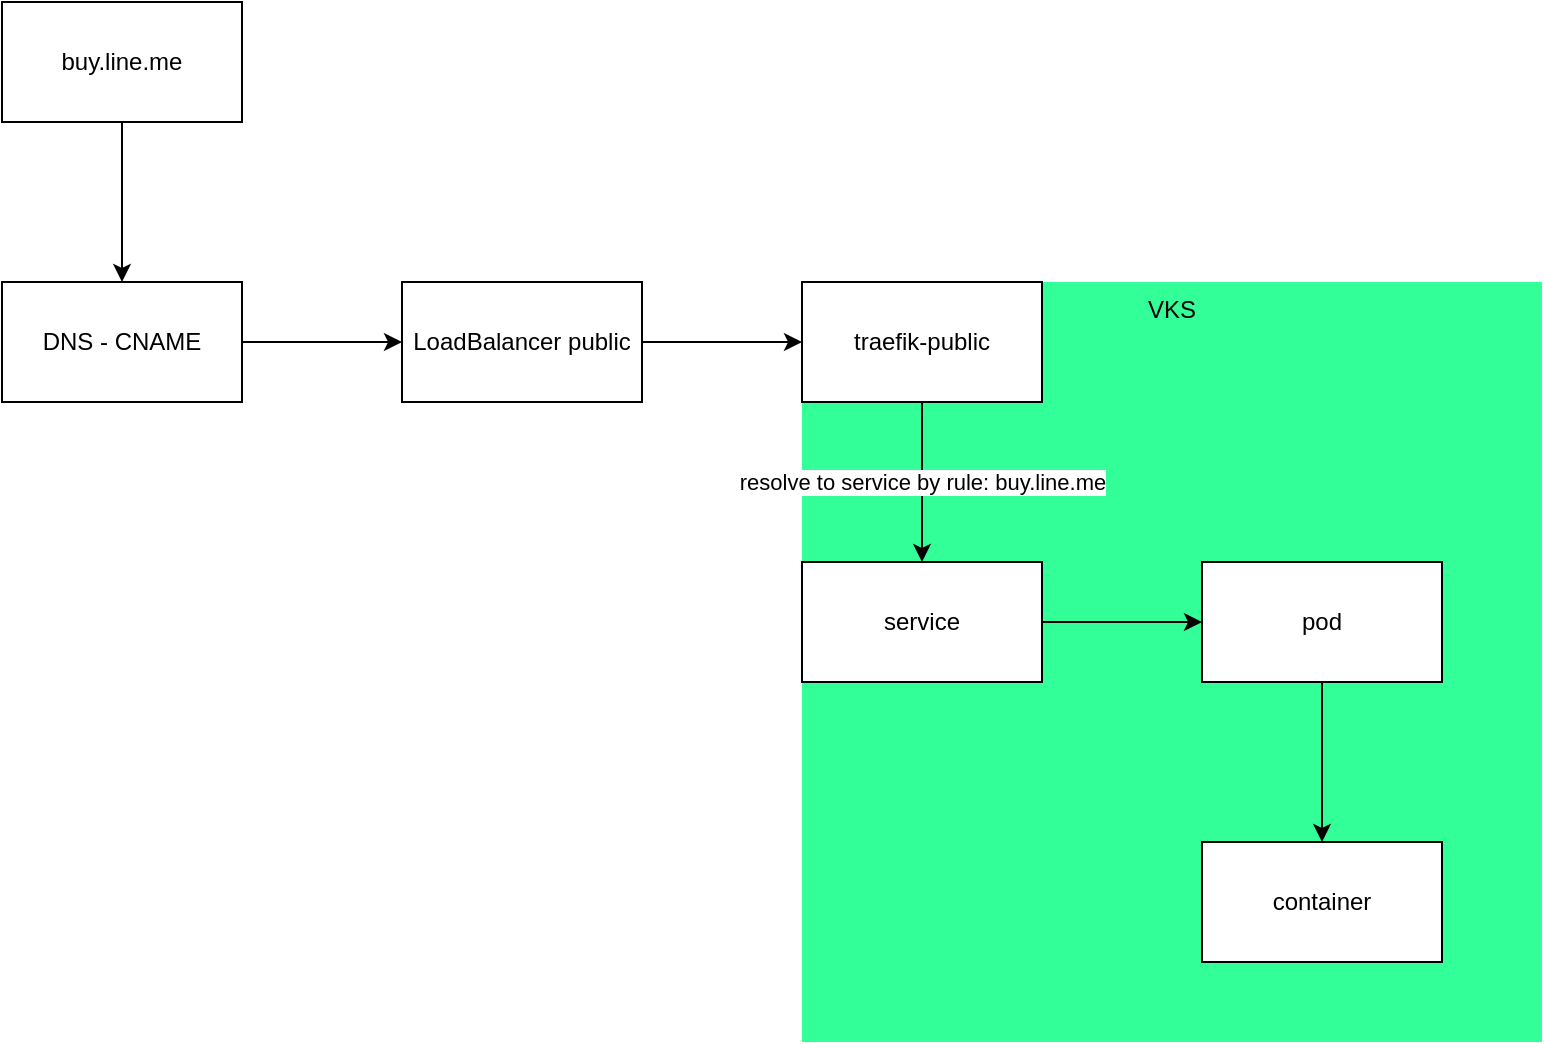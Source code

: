<mxfile version="12.5.1" type="github">
  <diagram id="KRTKBKxZudRrld9R8o7Q" name="Page-1">
    <mxGraphModel dx="1186" dy="741" grid="1" gridSize="10" guides="1" tooltips="1" connect="1" arrows="1" fold="1" page="1" pageScale="1" pageWidth="827" pageHeight="1169" math="0" shadow="0">
      <root>
        <mxCell id="0"/>
        <mxCell id="1" parent="0"/>
        <mxCell id="SDYtCLWi_q_EeFBWO2lE-3" value="" style="edgeStyle=orthogonalEdgeStyle;rounded=0;orthogonalLoop=1;jettySize=auto;html=1;" edge="1" parent="1" source="SDYtCLWi_q_EeFBWO2lE-1" target="SDYtCLWi_q_EeFBWO2lE-2">
          <mxGeometry relative="1" as="geometry"/>
        </mxCell>
        <mxCell id="SDYtCLWi_q_EeFBWO2lE-1" value="DNS - CNAME" style="rounded=0;whiteSpace=wrap;html=1;" vertex="1" parent="1">
          <mxGeometry x="20" y="210" width="120" height="60" as="geometry"/>
        </mxCell>
        <mxCell id="SDYtCLWi_q_EeFBWO2lE-16" value="" style="edgeStyle=orthogonalEdgeStyle;rounded=0;orthogonalLoop=1;jettySize=auto;html=1;" edge="1" parent="1" source="SDYtCLWi_q_EeFBWO2lE-14" target="SDYtCLWi_q_EeFBWO2lE-1">
          <mxGeometry relative="1" as="geometry"/>
        </mxCell>
        <mxCell id="SDYtCLWi_q_EeFBWO2lE-14" value="buy.line.me" style="rounded=0;whiteSpace=wrap;html=1;" vertex="1" parent="1">
          <mxGeometry x="20" y="70" width="120" height="60" as="geometry"/>
        </mxCell>
        <mxCell id="SDYtCLWi_q_EeFBWO2lE-5" value="" style="edgeStyle=orthogonalEdgeStyle;rounded=0;orthogonalLoop=1;jettySize=auto;html=1;" edge="1" parent="1" source="SDYtCLWi_q_EeFBWO2lE-2" target="SDYtCLWi_q_EeFBWO2lE-4">
          <mxGeometry relative="1" as="geometry"/>
        </mxCell>
        <mxCell id="SDYtCLWi_q_EeFBWO2lE-2" value="LoadBalancer public" style="rounded=0;whiteSpace=wrap;html=1;" vertex="1" parent="1">
          <mxGeometry x="220" y="210" width="120" height="60" as="geometry"/>
        </mxCell>
        <mxCell id="SDYtCLWi_q_EeFBWO2lE-17" value="VKS" style="group;fillColor=#33FF99;rounded=0;shadow=0;comic=0;glass=0;" vertex="1" connectable="0" parent="1">
          <mxGeometry x="420" y="210" width="370" height="380" as="geometry"/>
        </mxCell>
        <mxCell id="SDYtCLWi_q_EeFBWO2lE-4" value="traefik-public" style="rounded=0;whiteSpace=wrap;html=1;" vertex="1" parent="SDYtCLWi_q_EeFBWO2lE-17">
          <mxGeometry width="120" height="60" as="geometry"/>
        </mxCell>
        <mxCell id="SDYtCLWi_q_EeFBWO2lE-6" value="service" style="rounded=0;whiteSpace=wrap;html=1;" vertex="1" parent="SDYtCLWi_q_EeFBWO2lE-17">
          <mxGeometry y="140" width="120" height="60" as="geometry"/>
        </mxCell>
        <mxCell id="SDYtCLWi_q_EeFBWO2lE-7" value="resolve to service by rule: buy.line.me" style="edgeStyle=orthogonalEdgeStyle;rounded=0;orthogonalLoop=1;jettySize=auto;html=1;align=center;" edge="1" parent="SDYtCLWi_q_EeFBWO2lE-17" source="SDYtCLWi_q_EeFBWO2lE-4" target="SDYtCLWi_q_EeFBWO2lE-6">
          <mxGeometry relative="1" as="geometry"/>
        </mxCell>
        <mxCell id="SDYtCLWi_q_EeFBWO2lE-8" value="pod" style="rounded=0;whiteSpace=wrap;html=1;" vertex="1" parent="SDYtCLWi_q_EeFBWO2lE-17">
          <mxGeometry x="200" y="140" width="120" height="60" as="geometry"/>
        </mxCell>
        <mxCell id="SDYtCLWi_q_EeFBWO2lE-9" value="" style="edgeStyle=orthogonalEdgeStyle;rounded=0;orthogonalLoop=1;jettySize=auto;html=1;" edge="1" parent="SDYtCLWi_q_EeFBWO2lE-17" source="SDYtCLWi_q_EeFBWO2lE-6" target="SDYtCLWi_q_EeFBWO2lE-8">
          <mxGeometry relative="1" as="geometry"/>
        </mxCell>
        <mxCell id="SDYtCLWi_q_EeFBWO2lE-10" value="container" style="rounded=0;whiteSpace=wrap;html=1;" vertex="1" parent="SDYtCLWi_q_EeFBWO2lE-17">
          <mxGeometry x="200" y="280" width="120" height="60" as="geometry"/>
        </mxCell>
        <mxCell id="SDYtCLWi_q_EeFBWO2lE-11" value="" style="edgeStyle=orthogonalEdgeStyle;rounded=0;orthogonalLoop=1;jettySize=auto;html=1;" edge="1" parent="SDYtCLWi_q_EeFBWO2lE-17" source="SDYtCLWi_q_EeFBWO2lE-8" target="SDYtCLWi_q_EeFBWO2lE-10">
          <mxGeometry relative="1" as="geometry"/>
        </mxCell>
      </root>
    </mxGraphModel>
  </diagram>
</mxfile>
